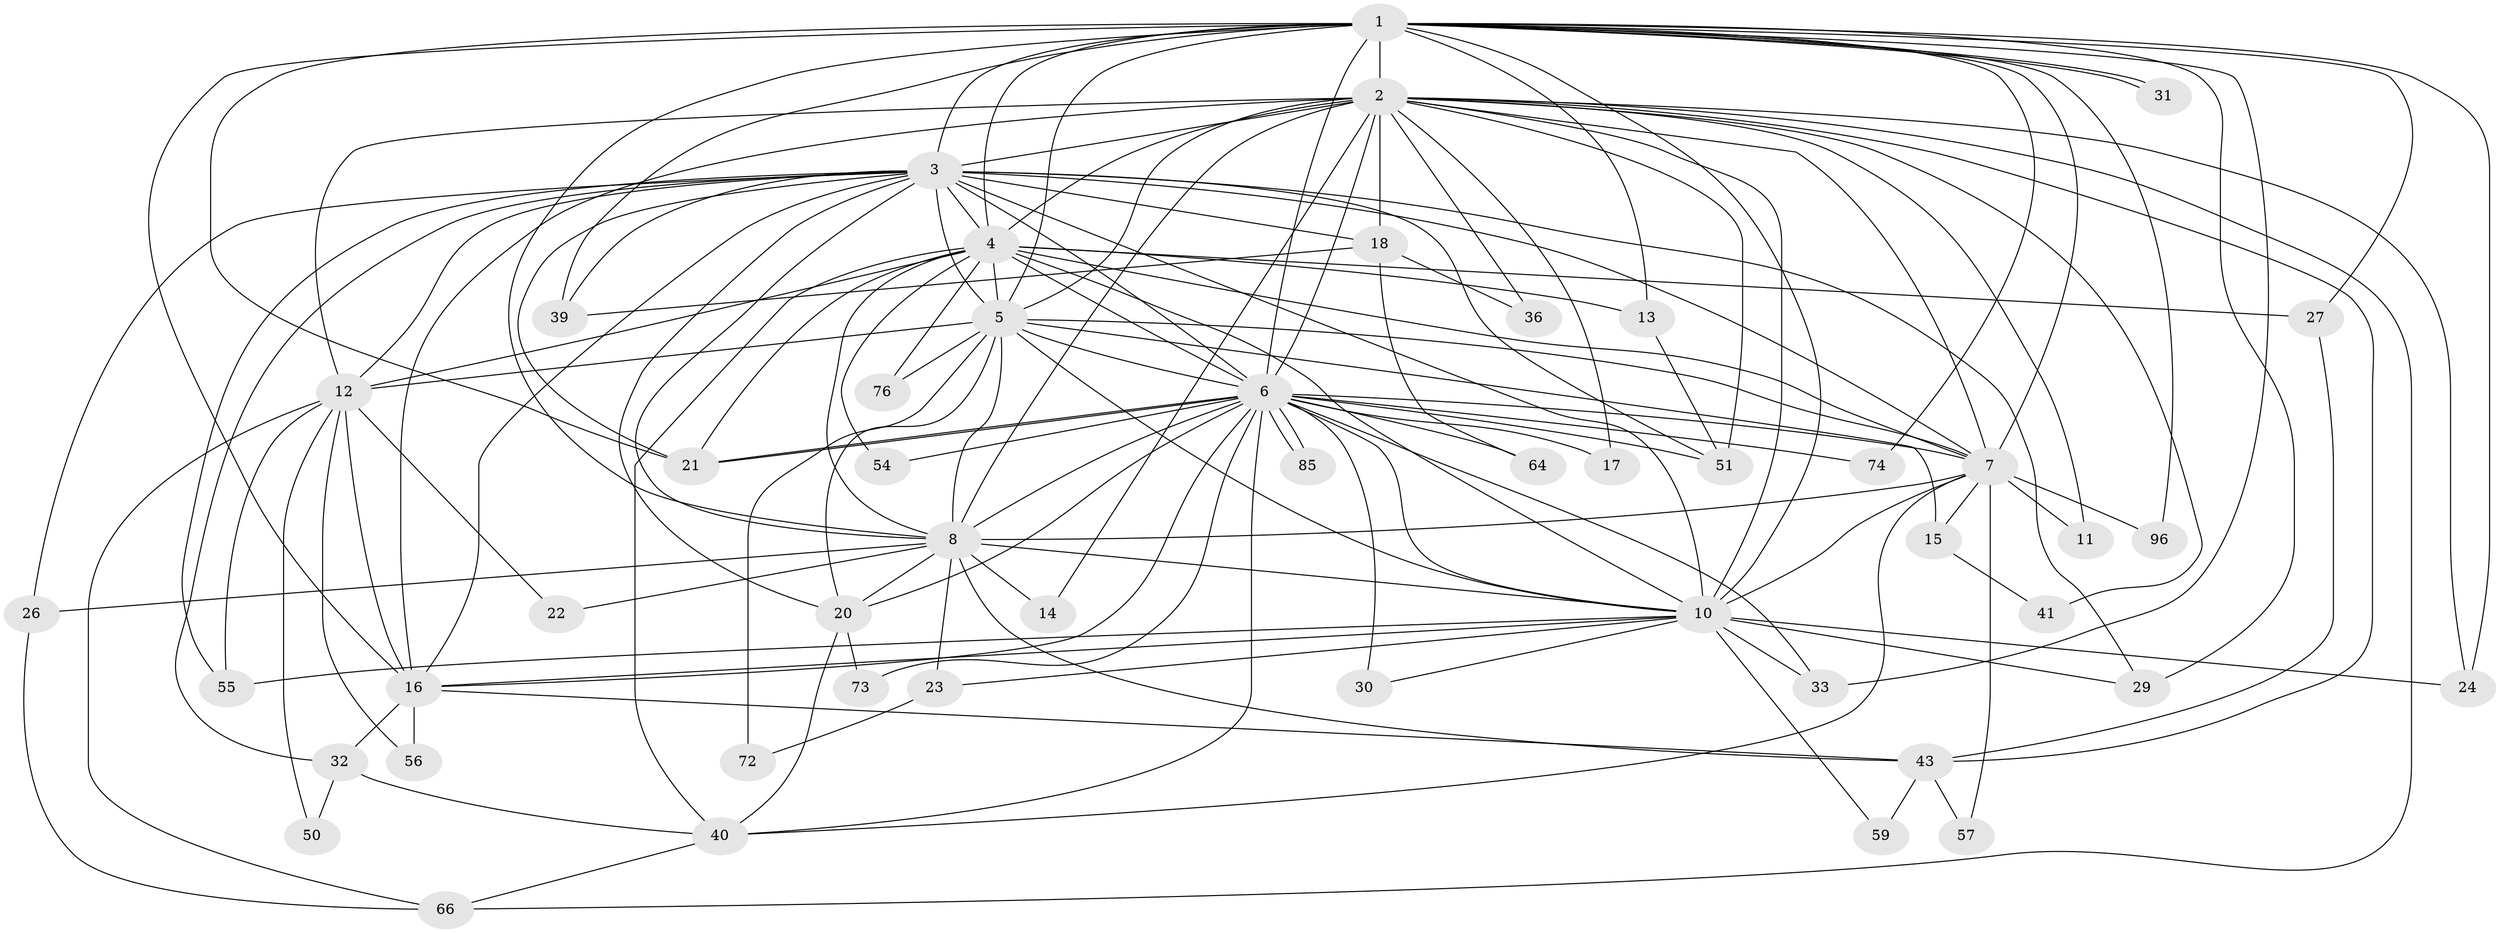 // original degree distribution, {25: 0.01020408163265306, 18: 0.030612244897959183, 23: 0.01020408163265306, 14: 0.01020408163265306, 26: 0.01020408163265306, 16: 0.01020408163265306, 22: 0.01020408163265306, 21: 0.01020408163265306, 2: 0.5816326530612245, 6: 0.030612244897959183, 3: 0.14285714285714285, 8: 0.02040816326530612, 5: 0.030612244897959183, 4: 0.09183673469387756}
// Generated by graph-tools (version 1.1) at 2025/14/03/09/25 04:14:09]
// undirected, 49 vertices, 141 edges
graph export_dot {
graph [start="1"]
  node [color=gray90,style=filled];
  1;
  2 [super="+80+44+89+69+9+62"];
  3;
  4 [super="+46+65+47"];
  5;
  6;
  7;
  8;
  10 [super="+95+98"];
  11;
  12 [super="+88+42+45"];
  13;
  14;
  15;
  16 [super="+79+34+97+70"];
  17;
  18 [super="+25"];
  20 [super="+75+28"];
  21 [super="+49+77+38"];
  22;
  23;
  24 [super="+68+91"];
  26;
  27;
  29 [super="+58"];
  30 [super="+78"];
  31;
  32;
  33 [super="+35"];
  36;
  39 [super="+84"];
  40 [super="+52"];
  41;
  43 [super="+63"];
  50;
  51 [super="+61+67"];
  54;
  55 [super="+71"];
  56;
  57;
  59;
  64;
  66 [super="+93+94"];
  72;
  73;
  74;
  76;
  85;
  96;
  1 -- 2 [weight=4];
  1 -- 3;
  1 -- 4 [weight=3];
  1 -- 5;
  1 -- 6;
  1 -- 7;
  1 -- 8;
  1 -- 10;
  1 -- 13;
  1 -- 27;
  1 -- 31;
  1 -- 31;
  1 -- 33;
  1 -- 74;
  1 -- 96;
  1 -- 24;
  1 -- 16;
  1 -- 21;
  1 -- 29;
  1 -- 39;
  2 -- 3 [weight=4];
  2 -- 4 [weight=3];
  2 -- 5 [weight=2];
  2 -- 6 [weight=3];
  2 -- 7 [weight=3];
  2 -- 8 [weight=2];
  2 -- 10 [weight=4];
  2 -- 11;
  2 -- 18 [weight=3];
  2 -- 66;
  2 -- 12;
  2 -- 14;
  2 -- 16;
  2 -- 17;
  2 -- 24 [weight=2];
  2 -- 36;
  2 -- 41;
  2 -- 43;
  2 -- 51;
  3 -- 4;
  3 -- 5;
  3 -- 6;
  3 -- 7;
  3 -- 8;
  3 -- 10;
  3 -- 12 [weight=2];
  3 -- 18;
  3 -- 20;
  3 -- 26;
  3 -- 29;
  3 -- 32;
  3 -- 39;
  3 -- 51;
  3 -- 55;
  3 -- 16;
  3 -- 21;
  4 -- 5;
  4 -- 6;
  4 -- 7 [weight=3];
  4 -- 8;
  4 -- 10;
  4 -- 12 [weight=2];
  4 -- 13;
  4 -- 27;
  4 -- 76;
  4 -- 21;
  4 -- 40;
  4 -- 54;
  5 -- 6;
  5 -- 7;
  5 -- 8;
  5 -- 10;
  5 -- 15;
  5 -- 72;
  5 -- 76;
  5 -- 12;
  5 -- 20;
  6 -- 7;
  6 -- 8;
  6 -- 10;
  6 -- 16;
  6 -- 17;
  6 -- 20;
  6 -- 21;
  6 -- 21;
  6 -- 30 [weight=2];
  6 -- 33;
  6 -- 40;
  6 -- 54;
  6 -- 64;
  6 -- 73;
  6 -- 74;
  6 -- 85;
  6 -- 85;
  6 -- 51;
  7 -- 8;
  7 -- 10 [weight=2];
  7 -- 11;
  7 -- 15;
  7 -- 40;
  7 -- 57;
  7 -- 96;
  8 -- 10 [weight=2];
  8 -- 14;
  8 -- 22;
  8 -- 23;
  8 -- 26;
  8 -- 43;
  8 -- 20;
  10 -- 16;
  10 -- 23;
  10 -- 29;
  10 -- 30;
  10 -- 55;
  10 -- 59;
  10 -- 33;
  10 -- 24;
  12 -- 22;
  12 -- 66;
  12 -- 50;
  12 -- 56;
  12 -- 16;
  12 -- 55;
  13 -- 51;
  15 -- 41;
  16 -- 32;
  16 -- 56;
  16 -- 43;
  18 -- 64;
  18 -- 36;
  18 -- 39;
  20 -- 73;
  20 -- 40;
  23 -- 72;
  26 -- 66;
  27 -- 43;
  32 -- 50;
  32 -- 40;
  40 -- 66;
  43 -- 57;
  43 -- 59;
}
